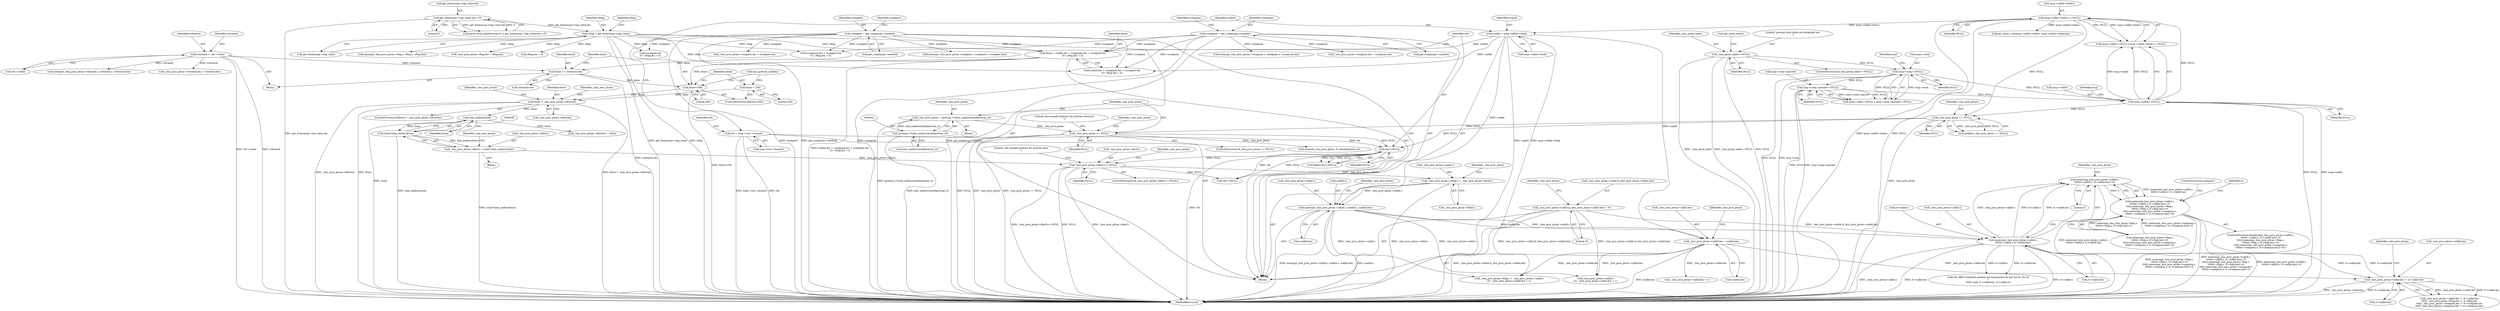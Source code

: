 digraph "0_kamailio_e1d8008a09d9390ebaf698abe8909e10dfec4097@API" {
"1000927" [label="(Call,memcmp(_tmx_proc_ptran->callid.s,\n\t\t\t\t\tit->callid.s, it->callid.len)!=0)"];
"1000928" [label="(Call,memcmp(_tmx_proc_ptran->callid.s,\n\t\t\t\t\tit->callid.s, it->callid.len))"];
"1000508" [label="(Call,_tmx_proc_ptran->callid.s[_tmx_proc_ptran->callid.len] = '\0')"];
"1000487" [label="(Call,memcpy(_tmx_proc_ptran->callid.s, scallid.s, scallid.len))"];
"1000476" [label="(Call,_tmx_proc_ptran->callid.s = _tmx_proc_ptran->dbuf.s)"];
"1000443" [label="(Call,_tmx_proc_ptran->dbuf.s==NULL)"];
"1000432" [label="(Call,_tmx_proc_ptran->dbuf.s = (char*)shm_malloc(dsize))"];
"1000438" [label="(Call,(char*)shm_malloc(dsize))"];
"1000440" [label="(Call,shm_malloc(dsize))"];
"1000412" [label="(Call,dsize > _tmx_proc_ptran->dbuf.len)"];
"1000404" [label="(Call,dsize<256)"];
"1000365" [label="(Call,dsize = scallid.len + scseqnum.len + scseqmet.len\n\t\t+ sftag.len + 4)"];
"1000271" [label="(Call,scallid = msg->callid->body)"];
"1000249" [label="(Call,msg->callid->body.s==NULL)"];
"1000244" [label="(Call,msg->callid==NULL)"];
"1000172" [label="(Call,msg->cseq==NULL)"];
"1000118" [label="(Call,_tmx_ptran_table==NULL)"];
"1000177" [label="(Call,msg->cseq->parsed==NULL)"];
"1000290" [label="(Call,scseqnum = get_cseq(msg)->number)"];
"1000281" [label="(Call,scseqmet = get_cseq(msg)->method)"];
"1000299" [label="(Call,sftag = get_from(msg)->tag_value)"];
"1000228" [label="(Call,get_from(msg)->tag_value.len==0)"];
"1000398" [label="(Call,dsize += svbranch.len)"];
"1000390" [label="(Call,svbranch = vbr->value)"];
"1000407" [label="(Call,dsize = 256)"];
"1000386" [label="(Call,vbr!=NULL)"];
"1000264" [label="(Call,vbr = msg->via1->branch)"];
"1000334" [label="(Call,_tmx_proc_ptran == NULL)"];
"1000346" [label="(Call,_tmx_proc_ptran == NULL)"];
"1000338" [label="(Call,_tmx_proc_ptran = (pretran_t*)shm_malloc(sizeof(pretran_t)))"];
"1000340" [label="(Call,(pretran_t*)shm_malloc(sizeof(pretran_t)))"];
"1000799" [label="(Call,_tmx_proc_ptran->callid.len != it->callid.len)"];
"1000499" [label="(Call,_tmx_proc_ptran->callid.len = scallid.len)"];
"1000926" [label="(Call,memcmp(_tmx_proc_ptran->callid.s,\n\t\t\t\t\tit->callid.s, it->callid.len)!=0\n\t\t\t\t|| memcmp(_tmx_proc_ptran->ftag.s,\n\t\t\t\t\tit->ftag.s, it->ftag.len)!=0\n\t\t\t\t|| memcmp(_tmx_proc_ptran->cseqnum.s,\n\t\t\t\t\tit->cseqnum.s, it->cseqnum.len)!=0)"];
"1000928" [label="(Call,memcmp(_tmx_proc_ptran->callid.s,\n\t\t\t\t\tit->callid.s, it->callid.len))"];
"1000441" [label="(Identifier,dsize)"];
"1000411" [label="(ControlStructure,if(dsize > _tmx_proc_ptran->dbuf.len))"];
"1000298" [label="(Identifier,scseqnum)"];
"1000682" [label="(Call,vbr!=NULL)"];
"1000413" [label="(Identifier,dsize)"];
"1000488" [label="(Call,_tmx_proc_ptran->callid.s)"];
"1000273" [label="(Call,msg->callid->body)"];
"1000385" [label="(Call,likely(vbr!=NULL))"];
"1000340" [label="(Call,(pretran_t*)shm_malloc(sizeof(pretran_t)))"];
"1000499" [label="(Call,_tmx_proc_ptran->callid.len = scallid.len)"];
"1000272" [label="(Identifier,scallid)"];
"1000423" [label="(Identifier,_tmx_proc_ptran)"];
"1000552" [label="(Call,_tmx_proc_ptran->ftag.len = sftag.len)"];
"1000345" [label="(ControlStructure,if(_tmx_proc_ptran == NULL))"];
"1000235" [label="(Literal,0)"];
"1000339" [label="(Identifier,_tmx_proc_ptran)"];
"1000934" [label="(Call,it->callid.s)"];
"1000926" [label="(Call,memcmp(_tmx_proc_ptran->callid.s,\n\t\t\t\t\tit->callid.s, it->callid.len)!=0\n\t\t\t\t|| memcmp(_tmx_proc_ptran->ftag.s,\n\t\t\t\t\tit->ftag.s, it->ftag.len)!=0\n\t\t\t\t|| memcmp(_tmx_proc_ptran->cseqnum.s,\n\t\t\t\t\tit->cseqnum.s, it->cseqnum.len)!=0)"];
"1000404" [label="(Call,dsize<256)"];
"1000173" [label="(Call,msg->cseq)"];
"1000118" [label="(Call,_tmx_ptran_table==NULL)"];
"1000389" [label="(Block,)"];
"1000512" [label="(Identifier,_tmx_proc_ptran)"];
"1000459" [label="(Identifier,_tmx_proc_ptran)"];
"1000129" [label="(Call,get_route_type())"];
"1000223" [label="(Call,parse_from_header(msg)<0 || get_from(msg)->tag_value.len==0)"];
"1000490" [label="(Identifier,_tmx_proc_ptran)"];
"1000502" [label="(Identifier,_tmx_proc_ptran)"];
"1000452" [label="(Literal,\"not enough memory for pretran data\n\")"];
"1000456" [label="(Call,_tmx_proc_ptran->dbuf.len = dsize)"];
"1000527" [label="(Call,_tmx_proc_ptran->callid.s\n\t\t+ _tmx_proc_ptran->callid.len + 1)"];
"1000465" [label="(Identifier,_tmx_proc_ptran)"];
"1000388" [label="(Identifier,NULL)"];
"1000496" [label="(Call,scallid.len)"];
"1000487" [label="(Call,memcpy(_tmx_proc_ptran->callid.s, scallid.s, scallid.len))"];
"1000508" [label="(Call,_tmx_proc_ptran->callid.s[_tmx_proc_ptran->callid.len] = '\0')"];
"1000390" [label="(Call,svbranch = vbr->value)"];
"1000346" [label="(Call,_tmx_proc_ptran == NULL)"];
"1000123" [label="(Literal,\"pretran hash table not initialized yet\n\")"];
"1000338" [label="(Call,_tmx_proc_ptran = (pretran_t*)shm_malloc(sizeof(pretran_t)))"];
"1000104" [label="(Block,)"];
"1001015" [label="(Call,LM_DBG(\"matched another pre-transaction by pid %d for [%.*s]\n\",\n\t\t\t\tit->pid, it->callid.len, it->callid.s))"];
"1000245" [label="(Call,msg->callid)"];
"1000449" [label="(Identifier,NULL)"];
"1000927" [label="(Call,memcmp(_tmx_proc_ptran->callid.s,\n\t\t\t\t\tit->callid.s, it->callid.len)!=0)"];
"1000944" [label="(Literal,0)"];
"1000307" [label="(Identifier,sftag)"];
"1000281" [label="(Call,scseqmet = get_cseq(msg)->method)"];
"1000814" [label="(Identifier,_tmx_proc_ptran)"];
"1000365" [label="(Call,dsize = scallid.len + scseqnum.len + scseqmet.len\n\t\t+ sftag.len + 4)"];
"1000477" [label="(Call,_tmx_proc_ptran->callid.s)"];
"1000282" [label="(Identifier,scseqmet)"];
"1000403" [label="(ControlStructure,if(dsize<256))"];
"1000476" [label="(Call,_tmx_proc_ptran->callid.s = _tmx_proc_ptran->dbuf.s)"];
"1000925" [label="(ControlStructure,if(memcmp(_tmx_proc_ptran->callid.s,\n\t\t\t\t\tit->callid.s, it->callid.len)!=0\n\t\t\t\t|| memcmp(_tmx_proc_ptran->ftag.s,\n\t\t\t\t\tit->ftag.s, it->ftag.len)!=0\n\t\t\t\t|| memcmp(_tmx_proc_ptran->cseqnum.s,\n\t\t\t\t\tit->cseqnum.s, it->cseqnum.len)!=0))"];
"1000375" [label="(Call,scseqmet.len\n\t\t+ sftag.len + 4)"];
"1000646" [label="(Call,memcpy(_tmx_proc_ptran->cseqmet.s, scseqmet.s, scseqmet.len))"];
"1000520" [label="(Literal,'\0')"];
"1000334" [label="(Call,_tmx_proc_ptran == NULL)"];
"1000444" [label="(Call,_tmx_proc_ptran->dbuf.s)"];
"1000379" [label="(Call,sftag.len + 4)"];
"1000593" [label="(Call,memcpy(_tmx_proc_ptran->cseqnum.s, scseqnum.s, scseqnum.len))"];
"1000264" [label="(Call,vbr = msg->via1->branch)"];
"1000482" [label="(Call,_tmx_proc_ptran->dbuf.s)"];
"1000171" [label="(Call,msg->cseq==NULL || msg->cseq->parsed==NULL)"];
"1000605" [label="(Call,_tmx_proc_ptran->cseqnum.len = scseqnum.len)"];
"1000351" [label="(Literal,\"not enough memory for pretran structure\n\")"];
"1000249" [label="(Call,msg->callid->body.s==NULL)"];
"1000438" [label="(Call,(char*)shm_malloc(dsize))"];
"1000493" [label="(Call,scallid.s)"];
"1000658" [label="(Call,_tmx_proc_ptran->cseqmet.len = scseqmet.len)"];
"1000387" [label="(Identifier,vbr)"];
"1000180" [label="(Identifier,msg)"];
"1000521" [label="(Call,_tmx_proc_ptran->ftag.s = _tmx_proc_ptran->callid.s\n\t\t+ _tmx_proc_ptran->callid.len + 1)"];
"1000705" [label="(Call,memcpy(_tmx_proc_ptran->vbranch.s, svbranch.s, svbranch.len))"];
"1000347" [label="(Identifier,_tmx_proc_ptran)"];
"1000509" [label="(Call,_tmx_proc_ptran->callid.s[_tmx_proc_ptran->callid.len])"];
"1000366" [label="(Identifier,dsize)"];
"1000228" [label="(Call,get_from(msg)->tag_value.len==0)"];
"1000117" [label="(ControlStructure,if(_tmx_ptran_table==NULL))"];
"1000408" [label="(Identifier,dsize)"];
"1000442" [label="(ControlStructure,if(_tmx_proc_ptran->dbuf.s==NULL))"];
"1000290" [label="(Call,scseqnum = get_cseq(msg)->number)"];
"1000283" [label="(Call,get_cseq(msg)->method)"];
"1000229" [label="(Call,get_from(msg)->tag_value.len)"];
"1000405" [label="(Identifier,dsize)"];
"1000243" [label="(Call,msg->callid==NULL || msg->callid->body.s==NULL)"];
"1000120" [label="(Identifier,NULL)"];
"1000248" [label="(Identifier,NULL)"];
"1001048" [label="(MethodReturn,int)"];
"1000524" [label="(Identifier,_tmx_proc_ptran)"];
"1000414" [label="(Call,_tmx_proc_ptran->dbuf.len)"];
"1000391" [label="(Identifier,svbranch)"];
"1000982" [label="(ControlStructure,continue;)"];
"1000799" [label="(Call,_tmx_proc_ptran->callid.len != it->callid.len)"];
"1000432" [label="(Call,_tmx_proc_ptran->dbuf.s = (char*)shm_malloc(dsize))"];
"1000301" [label="(Call,get_from(msg)->tag_value)"];
"1000336" [label="(Identifier,NULL)"];
"1000342" [label="(Call,shm_malloc(sizeof(pretran_t)))"];
"1000717" [label="(Call,_tmx_proc_ptran->vbranch.len = svbranch.len)"];
"1000945" [label="(Call,memcmp(_tmx_proc_ptran->ftag.s,\n\t\t\t\t\tit->ftag.s, it->ftag.len)!=0\n\t\t\t\t|| memcmp(_tmx_proc_ptran->cseqnum.s,\n\t\t\t\t\tit->cseqnum.s, it->cseqnum.len)!=0)"];
"1000440" [label="(Call,shm_malloc(dsize))"];
"1000337" [label="(Block,)"];
"1000119" [label="(Identifier,_tmx_ptran_table)"];
"1000398" [label="(Call,dsize += svbranch.len)"];
"1000280" [label="(Identifier,scallid)"];
"1000386" [label="(Call,vbr!=NULL)"];
"1000183" [label="(Identifier,NULL)"];
"1000397" [label="(Identifier,svbranch)"];
"1000257" [label="(Identifier,NULL)"];
"1000299" [label="(Call,sftag = get_from(msg)->tag_value)"];
"1000406" [label="(Literal,256)"];
"1000300" [label="(Identifier,sftag)"];
"1000500" [label="(Call,_tmx_proc_ptran->callid.len)"];
"1000392" [label="(Call,vbr->value)"];
"1000540" [label="(Call,memcpy(_tmx_proc_ptran->ftag.s, sftag.s, sftag.len))"];
"1000271" [label="(Call,scallid = msg->callid->body)"];
"1000410" [label="(Call,tmx_pretran_unlink())"];
"1000266" [label="(Call,msg->via1->branch)"];
"1000292" [label="(Call,get_cseq(msg)->number)"];
"1000333" [label="(Call,unlikely(_tmx_proc_ptran == NULL))"];
"1000443" [label="(Call,_tmx_proc_ptran->dbuf.s==NULL)"];
"1000172" [label="(Call,msg->cseq==NULL)"];
"1000355" [label="(Call,memset(_tmx_proc_ptran, 0, sizeof(pretran_t)))"];
"1000367" [label="(Call,scallid.len + scseqnum.len + scseqmet.len\n\t\t+ sftag.len + 4)"];
"1000433" [label="(Call,_tmx_proc_ptran->dbuf.s)"];
"1000950" [label="(Identifier,_tmx_proc_ptran)"];
"1000798" [label="(Call,_tmx_proc_ptran->callid.len != it->callid.len\n\t\t\t\t|| _tmx_proc_ptran->ftag.len != it->ftag.len\n\t\t\t\t|| _tmx_proc_ptran->cseqmet.len != it->cseqmet.len\n\t\t\t\t|| _tmx_proc_ptran->cseqnum.len != it->cseqnum.len)"];
"1000178" [label="(Call,msg->cseq->parsed)"];
"1000988" [label="(Identifier,it)"];
"1000446" [label="(Identifier,_tmx_proc_ptran)"];
"1000289" [label="(Identifier,scseqmet)"];
"1000356" [label="(Identifier,_tmx_proc_ptran)"];
"1000177" [label="(Call,msg->cseq->parsed==NULL)"];
"1000399" [label="(Identifier,dsize)"];
"1000409" [label="(Literal,256)"];
"1000533" [label="(Call,_tmx_proc_ptran->callid.len + 1)"];
"1000310" [label="(Call,get_hash1_raw(msg->callid->body.s, msg->callid->body.len))"];
"1000929" [label="(Call,_tmx_proc_ptran->callid.s)"];
"1000505" [label="(Call,scallid.len)"];
"1000371" [label="(Call,scseqnum.len + scseqmet.len\n\t\t+ sftag.len + 4)"];
"1000291" [label="(Identifier,scseqnum)"];
"1000176" [label="(Identifier,NULL)"];
"1000244" [label="(Call,msg->callid==NULL)"];
"1000419" [label="(Block,)"];
"1000253" [label="(Identifier,msg)"];
"1000412" [label="(Call,dsize > _tmx_proc_ptran->dbuf.len)"];
"1000250" [label="(Call,msg->callid->body.s)"];
"1000400" [label="(Call,svbranch.len)"];
"1000939" [label="(Call,it->callid.len)"];
"1000407" [label="(Call,dsize = 256)"];
"1000265" [label="(Identifier,vbr)"];
"1000805" [label="(Call,it->callid.len)"];
"1000800" [label="(Call,_tmx_proc_ptran->callid.len)"];
"1000335" [label="(Identifier,_tmx_proc_ptran)"];
"1000348" [label="(Identifier,NULL)"];
"1000927" -> "1000926"  [label="AST: "];
"1000927" -> "1000944"  [label="CFG: "];
"1000928" -> "1000927"  [label="AST: "];
"1000944" -> "1000927"  [label="AST: "];
"1000950" -> "1000927"  [label="CFG: "];
"1000926" -> "1000927"  [label="CFG: "];
"1000927" -> "1001048"  [label="DDG: memcmp(_tmx_proc_ptran->callid.s,\n\t\t\t\t\tit->callid.s, it->callid.len)"];
"1000927" -> "1000926"  [label="DDG: memcmp(_tmx_proc_ptran->callid.s,\n\t\t\t\t\tit->callid.s, it->callid.len)"];
"1000927" -> "1000926"  [label="DDG: 0"];
"1000928" -> "1000927"  [label="DDG: _tmx_proc_ptran->callid.s"];
"1000928" -> "1000927"  [label="DDG: it->callid.s"];
"1000928" -> "1000927"  [label="DDG: it->callid.len"];
"1000928" -> "1000939"  [label="CFG: "];
"1000929" -> "1000928"  [label="AST: "];
"1000934" -> "1000928"  [label="AST: "];
"1000939" -> "1000928"  [label="AST: "];
"1000944" -> "1000928"  [label="CFG: "];
"1000928" -> "1001048"  [label="DDG: it->callid.len"];
"1000928" -> "1001048"  [label="DDG: it->callid.s"];
"1000928" -> "1001048"  [label="DDG: _tmx_proc_ptran->callid.s"];
"1000928" -> "1000799"  [label="DDG: it->callid.len"];
"1000508" -> "1000928"  [label="DDG: _tmx_proc_ptran->callid.s[_tmx_proc_ptran->callid.len]"];
"1000487" -> "1000928"  [label="DDG: _tmx_proc_ptran->callid.s"];
"1000799" -> "1000928"  [label="DDG: it->callid.len"];
"1000928" -> "1001015"  [label="DDG: it->callid.len"];
"1000928" -> "1001015"  [label="DDG: it->callid.s"];
"1000508" -> "1000104"  [label="AST: "];
"1000508" -> "1000520"  [label="CFG: "];
"1000509" -> "1000508"  [label="AST: "];
"1000520" -> "1000508"  [label="AST: "];
"1000524" -> "1000508"  [label="CFG: "];
"1000508" -> "1001048"  [label="DDG: _tmx_proc_ptran->callid.s[_tmx_proc_ptran->callid.len]"];
"1000508" -> "1000521"  [label="DDG: _tmx_proc_ptran->callid.s[_tmx_proc_ptran->callid.len]"];
"1000508" -> "1000527"  [label="DDG: _tmx_proc_ptran->callid.s[_tmx_proc_ptran->callid.len]"];
"1000487" -> "1000104"  [label="AST: "];
"1000487" -> "1000496"  [label="CFG: "];
"1000488" -> "1000487"  [label="AST: "];
"1000493" -> "1000487"  [label="AST: "];
"1000496" -> "1000487"  [label="AST: "];
"1000502" -> "1000487"  [label="CFG: "];
"1000487" -> "1001048"  [label="DDG: scallid.s"];
"1000487" -> "1001048"  [label="DDG: memcpy(_tmx_proc_ptran->callid.s, scallid.s, scallid.len)"];
"1000476" -> "1000487"  [label="DDG: _tmx_proc_ptran->callid.s"];
"1000271" -> "1000487"  [label="DDG: scallid"];
"1000487" -> "1000499"  [label="DDG: scallid.len"];
"1000487" -> "1000521"  [label="DDG: _tmx_proc_ptran->callid.s"];
"1000487" -> "1000527"  [label="DDG: _tmx_proc_ptran->callid.s"];
"1000476" -> "1000104"  [label="AST: "];
"1000476" -> "1000482"  [label="CFG: "];
"1000477" -> "1000476"  [label="AST: "];
"1000482" -> "1000476"  [label="AST: "];
"1000490" -> "1000476"  [label="CFG: "];
"1000476" -> "1001048"  [label="DDG: _tmx_proc_ptran->dbuf.s"];
"1000443" -> "1000476"  [label="DDG: _tmx_proc_ptran->dbuf.s"];
"1000443" -> "1000442"  [label="AST: "];
"1000443" -> "1000449"  [label="CFG: "];
"1000444" -> "1000443"  [label="AST: "];
"1000449" -> "1000443"  [label="AST: "];
"1000452" -> "1000443"  [label="CFG: "];
"1000459" -> "1000443"  [label="CFG: "];
"1000443" -> "1001048"  [label="DDG: _tmx_proc_ptran->dbuf.s==NULL"];
"1000443" -> "1001048"  [label="DDG: NULL"];
"1000443" -> "1001048"  [label="DDG: _tmx_proc_ptran->dbuf.s"];
"1000432" -> "1000443"  [label="DDG: _tmx_proc_ptran->dbuf.s"];
"1000386" -> "1000443"  [label="DDG: NULL"];
"1000443" -> "1000682"  [label="DDG: NULL"];
"1000432" -> "1000419"  [label="AST: "];
"1000432" -> "1000438"  [label="CFG: "];
"1000433" -> "1000432"  [label="AST: "];
"1000438" -> "1000432"  [label="AST: "];
"1000446" -> "1000432"  [label="CFG: "];
"1000432" -> "1001048"  [label="DDG: (char*)shm_malloc(dsize)"];
"1000438" -> "1000432"  [label="DDG: shm_malloc(dsize)"];
"1000438" -> "1000440"  [label="CFG: "];
"1000439" -> "1000438"  [label="AST: "];
"1000440" -> "1000438"  [label="AST: "];
"1000438" -> "1001048"  [label="DDG: shm_malloc(dsize)"];
"1000440" -> "1000438"  [label="DDG: dsize"];
"1000440" -> "1000441"  [label="CFG: "];
"1000441" -> "1000440"  [label="AST: "];
"1000440" -> "1001048"  [label="DDG: dsize"];
"1000412" -> "1000440"  [label="DDG: dsize"];
"1000440" -> "1000456"  [label="DDG: dsize"];
"1000412" -> "1000411"  [label="AST: "];
"1000412" -> "1000414"  [label="CFG: "];
"1000413" -> "1000412"  [label="AST: "];
"1000414" -> "1000412"  [label="AST: "];
"1000423" -> "1000412"  [label="CFG: "];
"1000465" -> "1000412"  [label="CFG: "];
"1000412" -> "1001048"  [label="DDG: dsize > _tmx_proc_ptran->dbuf.len"];
"1000412" -> "1001048"  [label="DDG: _tmx_proc_ptran->dbuf.len"];
"1000412" -> "1001048"  [label="DDG: dsize"];
"1000404" -> "1000412"  [label="DDG: dsize"];
"1000407" -> "1000412"  [label="DDG: dsize"];
"1000404" -> "1000403"  [label="AST: "];
"1000404" -> "1000406"  [label="CFG: "];
"1000405" -> "1000404"  [label="AST: "];
"1000406" -> "1000404"  [label="AST: "];
"1000408" -> "1000404"  [label="CFG: "];
"1000410" -> "1000404"  [label="CFG: "];
"1000404" -> "1001048"  [label="DDG: dsize<256"];
"1000365" -> "1000404"  [label="DDG: dsize"];
"1000398" -> "1000404"  [label="DDG: dsize"];
"1000365" -> "1000104"  [label="AST: "];
"1000365" -> "1000367"  [label="CFG: "];
"1000366" -> "1000365"  [label="AST: "];
"1000367" -> "1000365"  [label="AST: "];
"1000387" -> "1000365"  [label="CFG: "];
"1000365" -> "1001048"  [label="DDG: scallid.len + scseqnum.len + scseqmet.len\n\t\t+ sftag.len + 4"];
"1000271" -> "1000365"  [label="DDG: scallid"];
"1000290" -> "1000365"  [label="DDG: scseqnum"];
"1000281" -> "1000365"  [label="DDG: scseqmet"];
"1000299" -> "1000365"  [label="DDG: sftag"];
"1000365" -> "1000398"  [label="DDG: dsize"];
"1000271" -> "1000104"  [label="AST: "];
"1000271" -> "1000273"  [label="CFG: "];
"1000272" -> "1000271"  [label="AST: "];
"1000273" -> "1000271"  [label="AST: "];
"1000280" -> "1000271"  [label="CFG: "];
"1000271" -> "1001048"  [label="DDG: msg->callid->body"];
"1000271" -> "1001048"  [label="DDG: scallid"];
"1000249" -> "1000271"  [label="DDG: msg->callid->body.s"];
"1000271" -> "1000367"  [label="DDG: scallid"];
"1000271" -> "1000499"  [label="DDG: scallid"];
"1000249" -> "1000243"  [label="AST: "];
"1000249" -> "1000257"  [label="CFG: "];
"1000250" -> "1000249"  [label="AST: "];
"1000257" -> "1000249"  [label="AST: "];
"1000243" -> "1000249"  [label="CFG: "];
"1000249" -> "1001048"  [label="DDG: NULL"];
"1000249" -> "1001048"  [label="DDG: msg->callid->body.s"];
"1000249" -> "1000243"  [label="DDG: msg->callid->body.s"];
"1000249" -> "1000243"  [label="DDG: NULL"];
"1000244" -> "1000249"  [label="DDG: NULL"];
"1000249" -> "1000310"  [label="DDG: msg->callid->body.s"];
"1000249" -> "1000334"  [label="DDG: NULL"];
"1000244" -> "1000243"  [label="AST: "];
"1000244" -> "1000248"  [label="CFG: "];
"1000245" -> "1000244"  [label="AST: "];
"1000248" -> "1000244"  [label="AST: "];
"1000253" -> "1000244"  [label="CFG: "];
"1000243" -> "1000244"  [label="CFG: "];
"1000244" -> "1001048"  [label="DDG: NULL"];
"1000244" -> "1001048"  [label="DDG: msg->callid"];
"1000244" -> "1000243"  [label="DDG: msg->callid"];
"1000244" -> "1000243"  [label="DDG: NULL"];
"1000172" -> "1000244"  [label="DDG: NULL"];
"1000177" -> "1000244"  [label="DDG: NULL"];
"1000244" -> "1000334"  [label="DDG: NULL"];
"1000172" -> "1000171"  [label="AST: "];
"1000172" -> "1000176"  [label="CFG: "];
"1000173" -> "1000172"  [label="AST: "];
"1000176" -> "1000172"  [label="AST: "];
"1000180" -> "1000172"  [label="CFG: "];
"1000171" -> "1000172"  [label="CFG: "];
"1000172" -> "1001048"  [label="DDG: NULL"];
"1000172" -> "1001048"  [label="DDG: msg->cseq"];
"1000172" -> "1000171"  [label="DDG: msg->cseq"];
"1000172" -> "1000171"  [label="DDG: NULL"];
"1000118" -> "1000172"  [label="DDG: NULL"];
"1000172" -> "1000177"  [label="DDG: NULL"];
"1000118" -> "1000117"  [label="AST: "];
"1000118" -> "1000120"  [label="CFG: "];
"1000119" -> "1000118"  [label="AST: "];
"1000120" -> "1000118"  [label="AST: "];
"1000123" -> "1000118"  [label="CFG: "];
"1000129" -> "1000118"  [label="CFG: "];
"1000118" -> "1001048"  [label="DDG: _tmx_ptran_table==NULL"];
"1000118" -> "1001048"  [label="DDG: NULL"];
"1000118" -> "1001048"  [label="DDG: _tmx_ptran_table"];
"1000177" -> "1000171"  [label="AST: "];
"1000177" -> "1000183"  [label="CFG: "];
"1000178" -> "1000177"  [label="AST: "];
"1000183" -> "1000177"  [label="AST: "];
"1000171" -> "1000177"  [label="CFG: "];
"1000177" -> "1001048"  [label="DDG: msg->cseq->parsed"];
"1000177" -> "1001048"  [label="DDG: NULL"];
"1000177" -> "1000171"  [label="DDG: msg->cseq->parsed"];
"1000177" -> "1000171"  [label="DDG: NULL"];
"1000290" -> "1000104"  [label="AST: "];
"1000290" -> "1000292"  [label="CFG: "];
"1000291" -> "1000290"  [label="AST: "];
"1000292" -> "1000290"  [label="AST: "];
"1000298" -> "1000290"  [label="CFG: "];
"1000290" -> "1001048"  [label="DDG: scseqnum"];
"1000290" -> "1001048"  [label="DDG: get_cseq(msg)->number"];
"1000290" -> "1000367"  [label="DDG: scseqnum"];
"1000290" -> "1000371"  [label="DDG: scseqnum"];
"1000290" -> "1000593"  [label="DDG: scseqnum"];
"1000290" -> "1000605"  [label="DDG: scseqnum"];
"1000281" -> "1000104"  [label="AST: "];
"1000281" -> "1000283"  [label="CFG: "];
"1000282" -> "1000281"  [label="AST: "];
"1000283" -> "1000281"  [label="AST: "];
"1000289" -> "1000281"  [label="CFG: "];
"1000281" -> "1001048"  [label="DDG: scseqmet"];
"1000281" -> "1001048"  [label="DDG: get_cseq(msg)->method"];
"1000281" -> "1000367"  [label="DDG: scseqmet"];
"1000281" -> "1000371"  [label="DDG: scseqmet"];
"1000281" -> "1000375"  [label="DDG: scseqmet"];
"1000281" -> "1000646"  [label="DDG: scseqmet"];
"1000281" -> "1000658"  [label="DDG: scseqmet"];
"1000299" -> "1000104"  [label="AST: "];
"1000299" -> "1000301"  [label="CFG: "];
"1000300" -> "1000299"  [label="AST: "];
"1000301" -> "1000299"  [label="AST: "];
"1000307" -> "1000299"  [label="CFG: "];
"1000299" -> "1001048"  [label="DDG: get_from(msg)->tag_value"];
"1000299" -> "1001048"  [label="DDG: sftag"];
"1000228" -> "1000299"  [label="DDG: get_from(msg)->tag_value.len"];
"1000299" -> "1000367"  [label="DDG: sftag"];
"1000299" -> "1000371"  [label="DDG: sftag"];
"1000299" -> "1000375"  [label="DDG: sftag"];
"1000299" -> "1000379"  [label="DDG: sftag"];
"1000299" -> "1000540"  [label="DDG: sftag"];
"1000299" -> "1000552"  [label="DDG: sftag"];
"1000228" -> "1000223"  [label="AST: "];
"1000228" -> "1000235"  [label="CFG: "];
"1000229" -> "1000228"  [label="AST: "];
"1000235" -> "1000228"  [label="AST: "];
"1000223" -> "1000228"  [label="CFG: "];
"1000228" -> "1001048"  [label="DDG: get_from(msg)->tag_value.len"];
"1000228" -> "1000223"  [label="DDG: get_from(msg)->tag_value.len"];
"1000228" -> "1000223"  [label="DDG: 0"];
"1000398" -> "1000389"  [label="AST: "];
"1000398" -> "1000400"  [label="CFG: "];
"1000399" -> "1000398"  [label="AST: "];
"1000400" -> "1000398"  [label="AST: "];
"1000405" -> "1000398"  [label="CFG: "];
"1000398" -> "1001048"  [label="DDG: svbranch.len"];
"1000390" -> "1000398"  [label="DDG: svbranch"];
"1000390" -> "1000389"  [label="AST: "];
"1000390" -> "1000392"  [label="CFG: "];
"1000391" -> "1000390"  [label="AST: "];
"1000392" -> "1000390"  [label="AST: "];
"1000397" -> "1000390"  [label="CFG: "];
"1000390" -> "1001048"  [label="DDG: vbr->value"];
"1000390" -> "1001048"  [label="DDG: svbranch"];
"1000390" -> "1000705"  [label="DDG: svbranch"];
"1000390" -> "1000717"  [label="DDG: svbranch"];
"1000407" -> "1000403"  [label="AST: "];
"1000407" -> "1000409"  [label="CFG: "];
"1000408" -> "1000407"  [label="AST: "];
"1000409" -> "1000407"  [label="AST: "];
"1000410" -> "1000407"  [label="CFG: "];
"1000386" -> "1000385"  [label="AST: "];
"1000386" -> "1000388"  [label="CFG: "];
"1000387" -> "1000386"  [label="AST: "];
"1000388" -> "1000386"  [label="AST: "];
"1000385" -> "1000386"  [label="CFG: "];
"1000386" -> "1001048"  [label="DDG: vbr"];
"1000386" -> "1000385"  [label="DDG: vbr"];
"1000386" -> "1000385"  [label="DDG: NULL"];
"1000264" -> "1000386"  [label="DDG: vbr"];
"1000334" -> "1000386"  [label="DDG: NULL"];
"1000346" -> "1000386"  [label="DDG: NULL"];
"1000386" -> "1000682"  [label="DDG: vbr"];
"1000386" -> "1000682"  [label="DDG: NULL"];
"1000264" -> "1000104"  [label="AST: "];
"1000264" -> "1000266"  [label="CFG: "];
"1000265" -> "1000264"  [label="AST: "];
"1000266" -> "1000264"  [label="AST: "];
"1000272" -> "1000264"  [label="CFG: "];
"1000264" -> "1001048"  [label="DDG: vbr"];
"1000264" -> "1001048"  [label="DDG: msg->via1->branch"];
"1000334" -> "1000333"  [label="AST: "];
"1000334" -> "1000336"  [label="CFG: "];
"1000335" -> "1000334"  [label="AST: "];
"1000336" -> "1000334"  [label="AST: "];
"1000333" -> "1000334"  [label="CFG: "];
"1000334" -> "1001048"  [label="DDG: _tmx_proc_ptran"];
"1000334" -> "1000333"  [label="DDG: _tmx_proc_ptran"];
"1000334" -> "1000333"  [label="DDG: NULL"];
"1000334" -> "1000346"  [label="DDG: NULL"];
"1000346" -> "1000345"  [label="AST: "];
"1000346" -> "1000348"  [label="CFG: "];
"1000347" -> "1000346"  [label="AST: "];
"1000348" -> "1000346"  [label="AST: "];
"1000351" -> "1000346"  [label="CFG: "];
"1000356" -> "1000346"  [label="CFG: "];
"1000346" -> "1001048"  [label="DDG: NULL"];
"1000346" -> "1001048"  [label="DDG: _tmx_proc_ptran"];
"1000346" -> "1001048"  [label="DDG: _tmx_proc_ptran == NULL"];
"1000338" -> "1000346"  [label="DDG: _tmx_proc_ptran"];
"1000346" -> "1000355"  [label="DDG: _tmx_proc_ptran"];
"1000338" -> "1000337"  [label="AST: "];
"1000338" -> "1000340"  [label="CFG: "];
"1000339" -> "1000338"  [label="AST: "];
"1000340" -> "1000338"  [label="AST: "];
"1000347" -> "1000338"  [label="CFG: "];
"1000338" -> "1001048"  [label="DDG: (pretran_t*)shm_malloc(sizeof(pretran_t))"];
"1000340" -> "1000338"  [label="DDG: shm_malloc(sizeof(pretran_t))"];
"1000340" -> "1000342"  [label="CFG: "];
"1000341" -> "1000340"  [label="AST: "];
"1000342" -> "1000340"  [label="AST: "];
"1000340" -> "1001048"  [label="DDG: shm_malloc(sizeof(pretran_t))"];
"1000799" -> "1000798"  [label="AST: "];
"1000799" -> "1000805"  [label="CFG: "];
"1000800" -> "1000799"  [label="AST: "];
"1000805" -> "1000799"  [label="AST: "];
"1000814" -> "1000799"  [label="CFG: "];
"1000798" -> "1000799"  [label="CFG: "];
"1000799" -> "1001048"  [label="DDG: it->callid.len"];
"1000799" -> "1001048"  [label="DDG: _tmx_proc_ptran->callid.len"];
"1000799" -> "1000798"  [label="DDG: _tmx_proc_ptran->callid.len"];
"1000799" -> "1000798"  [label="DDG: it->callid.len"];
"1000499" -> "1000799"  [label="DDG: _tmx_proc_ptran->callid.len"];
"1000499" -> "1000104"  [label="AST: "];
"1000499" -> "1000505"  [label="CFG: "];
"1000500" -> "1000499"  [label="AST: "];
"1000505" -> "1000499"  [label="AST: "];
"1000512" -> "1000499"  [label="CFG: "];
"1000499" -> "1001048"  [label="DDG: scallid.len"];
"1000499" -> "1000521"  [label="DDG: _tmx_proc_ptran->callid.len"];
"1000499" -> "1000527"  [label="DDG: _tmx_proc_ptran->callid.len"];
"1000499" -> "1000533"  [label="DDG: _tmx_proc_ptran->callid.len"];
"1000926" -> "1000925"  [label="AST: "];
"1000926" -> "1000945"  [label="CFG: "];
"1000945" -> "1000926"  [label="AST: "];
"1000982" -> "1000926"  [label="CFG: "];
"1000988" -> "1000926"  [label="CFG: "];
"1000926" -> "1001048"  [label="DDG: memcmp(_tmx_proc_ptran->callid.s,\n\t\t\t\t\tit->callid.s, it->callid.len)!=0\n\t\t\t\t|| memcmp(_tmx_proc_ptran->ftag.s,\n\t\t\t\t\tit->ftag.s, it->ftag.len)!=0\n\t\t\t\t|| memcmp(_tmx_proc_ptran->cseqnum.s,\n\t\t\t\t\tit->cseqnum.s, it->cseqnum.len)!=0"];
"1000926" -> "1001048"  [label="DDG: memcmp(_tmx_proc_ptran->callid.s,\n\t\t\t\t\tit->callid.s, it->callid.len)!=0"];
"1000926" -> "1001048"  [label="DDG: memcmp(_tmx_proc_ptran->ftag.s,\n\t\t\t\t\tit->ftag.s, it->ftag.len)!=0\n\t\t\t\t|| memcmp(_tmx_proc_ptran->cseqnum.s,\n\t\t\t\t\tit->cseqnum.s, it->cseqnum.len)!=0"];
"1000945" -> "1000926"  [label="DDG: memcmp(_tmx_proc_ptran->ftag.s,\n\t\t\t\t\tit->ftag.s, it->ftag.len)!=0"];
"1000945" -> "1000926"  [label="DDG: memcmp(_tmx_proc_ptran->cseqnum.s,\n\t\t\t\t\tit->cseqnum.s, it->cseqnum.len)!=0"];
}
